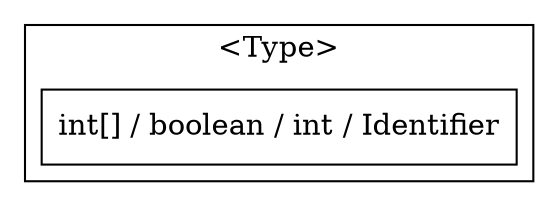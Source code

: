 digraph {

    subgraph clusterType {
        label="<Type>"
        type[shape="box" label="int[] / boolean / int / Identifier"];
    }

    {
        
    }
}
